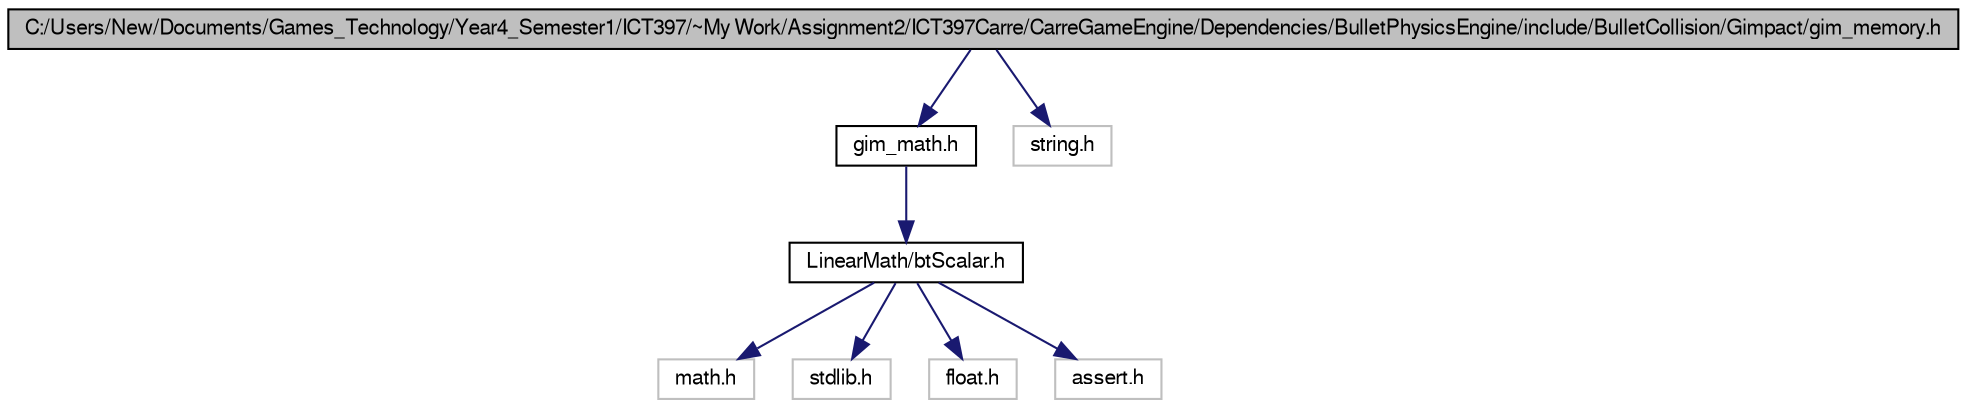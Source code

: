 digraph G
{
  bgcolor="transparent";
  edge [fontname="FreeSans",fontsize=10,labelfontname="FreeSans",labelfontsize=10];
  node [fontname="FreeSans",fontsize=10,shape=record];
  Node1 [label="C:/Users/New/Documents/Games_Technology/Year4_Semester1/ICT397/~My Work/Assignment2/ICT397Carre/CarreGameEngine/Dependencies/BulletPhysicsEngine/include/BulletCollision/Gimpact/gim_memory.h",height=0.2,width=0.4,color="black", fillcolor="grey75", style="filled" fontcolor="black"];
  Node1 -> Node2 [color="midnightblue",fontsize=10,style="solid"];
  Node2 [label="gim_math.h",height=0.2,width=0.4,color="black",URL="$gim__math_8h.html"];
  Node2 -> Node3 [color="midnightblue",fontsize=10,style="solid"];
  Node3 [label="LinearMath/btScalar.h",height=0.2,width=0.4,color="black",URL="$bt_scalar_8h-source.html"];
  Node3 -> Node4 [color="midnightblue",fontsize=10,style="solid"];
  Node4 [label="math.h",height=0.2,width=0.4,color="grey75"];
  Node3 -> Node5 [color="midnightblue",fontsize=10,style="solid"];
  Node5 [label="stdlib.h",height=0.2,width=0.4,color="grey75"];
  Node3 -> Node6 [color="midnightblue",fontsize=10,style="solid"];
  Node6 [label="float.h",height=0.2,width=0.4,color="grey75"];
  Node3 -> Node7 [color="midnightblue",fontsize=10,style="solid"];
  Node7 [label="assert.h",height=0.2,width=0.4,color="grey75"];
  Node1 -> Node8 [color="midnightblue",fontsize=10,style="solid"];
  Node8 [label="string.h",height=0.2,width=0.4,color="grey75"];
}
